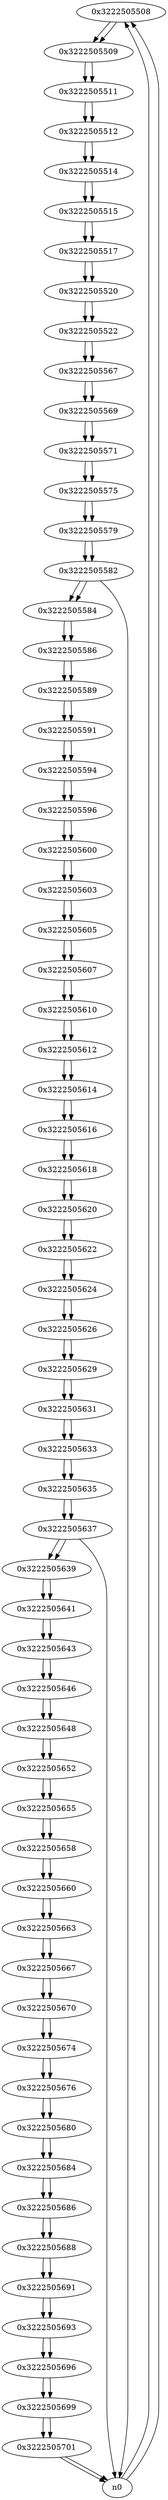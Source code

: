 digraph G{
/* nodes */
  n1 [label="0x3222505508"]
  n2 [label="0x3222505509"]
  n3 [label="0x3222505511"]
  n4 [label="0x3222505512"]
  n5 [label="0x3222505514"]
  n6 [label="0x3222505515"]
  n7 [label="0x3222505517"]
  n8 [label="0x3222505520"]
  n9 [label="0x3222505522"]
  n10 [label="0x3222505567"]
  n11 [label="0x3222505569"]
  n12 [label="0x3222505571"]
  n13 [label="0x3222505575"]
  n14 [label="0x3222505579"]
  n15 [label="0x3222505582"]
  n16 [label="0x3222505584"]
  n17 [label="0x3222505586"]
  n18 [label="0x3222505589"]
  n19 [label="0x3222505591"]
  n20 [label="0x3222505594"]
  n21 [label="0x3222505596"]
  n22 [label="0x3222505600"]
  n23 [label="0x3222505603"]
  n24 [label="0x3222505605"]
  n25 [label="0x3222505607"]
  n26 [label="0x3222505610"]
  n27 [label="0x3222505612"]
  n28 [label="0x3222505614"]
  n29 [label="0x3222505616"]
  n30 [label="0x3222505618"]
  n31 [label="0x3222505620"]
  n32 [label="0x3222505622"]
  n33 [label="0x3222505624"]
  n34 [label="0x3222505626"]
  n35 [label="0x3222505629"]
  n36 [label="0x3222505631"]
  n37 [label="0x3222505633"]
  n38 [label="0x3222505635"]
  n39 [label="0x3222505637"]
  n40 [label="0x3222505639"]
  n41 [label="0x3222505641"]
  n42 [label="0x3222505643"]
  n43 [label="0x3222505646"]
  n44 [label="0x3222505648"]
  n45 [label="0x3222505652"]
  n46 [label="0x3222505655"]
  n47 [label="0x3222505658"]
  n48 [label="0x3222505660"]
  n49 [label="0x3222505663"]
  n50 [label="0x3222505667"]
  n51 [label="0x3222505670"]
  n52 [label="0x3222505674"]
  n53 [label="0x3222505676"]
  n54 [label="0x3222505680"]
  n55 [label="0x3222505684"]
  n56 [label="0x3222505686"]
  n57 [label="0x3222505688"]
  n58 [label="0x3222505691"]
  n59 [label="0x3222505693"]
  n60 [label="0x3222505696"]
  n61 [label="0x3222505699"]
  n62 [label="0x3222505701"]
/* edges */
n1 -> n2;
n0 -> n1;
n0 -> n1;
n2 -> n3;
n1 -> n2;
n3 -> n4;
n2 -> n3;
n4 -> n5;
n3 -> n4;
n5 -> n6;
n4 -> n5;
n6 -> n7;
n5 -> n6;
n7 -> n8;
n6 -> n7;
n8 -> n9;
n7 -> n8;
n9 -> n10;
n8 -> n9;
n10 -> n11;
n9 -> n10;
n11 -> n12;
n10 -> n11;
n12 -> n13;
n11 -> n12;
n13 -> n14;
n12 -> n13;
n14 -> n15;
n13 -> n14;
n15 -> n16;
n15 -> n0;
n14 -> n15;
n16 -> n17;
n15 -> n16;
n17 -> n18;
n16 -> n17;
n18 -> n19;
n17 -> n18;
n19 -> n20;
n18 -> n19;
n20 -> n21;
n19 -> n20;
n21 -> n22;
n20 -> n21;
n22 -> n23;
n21 -> n22;
n23 -> n24;
n22 -> n23;
n24 -> n25;
n23 -> n24;
n25 -> n26;
n24 -> n25;
n26 -> n27;
n25 -> n26;
n27 -> n28;
n26 -> n27;
n28 -> n29;
n27 -> n28;
n29 -> n30;
n28 -> n29;
n30 -> n31;
n29 -> n30;
n31 -> n32;
n30 -> n31;
n32 -> n33;
n31 -> n32;
n33 -> n34;
n32 -> n33;
n34 -> n35;
n33 -> n34;
n35 -> n36;
n34 -> n35;
n36 -> n37;
n35 -> n36;
n37 -> n38;
n36 -> n37;
n38 -> n39;
n37 -> n38;
n39 -> n40;
n39 -> n0;
n38 -> n39;
n40 -> n41;
n39 -> n40;
n41 -> n42;
n40 -> n41;
n42 -> n43;
n41 -> n42;
n43 -> n44;
n42 -> n43;
n44 -> n45;
n43 -> n44;
n45 -> n46;
n44 -> n45;
n46 -> n47;
n45 -> n46;
n47 -> n48;
n46 -> n47;
n48 -> n49;
n47 -> n48;
n49 -> n50;
n48 -> n49;
n50 -> n51;
n49 -> n50;
n51 -> n52;
n50 -> n51;
n52 -> n53;
n51 -> n52;
n53 -> n54;
n52 -> n53;
n54 -> n55;
n53 -> n54;
n55 -> n56;
n54 -> n55;
n56 -> n57;
n55 -> n56;
n57 -> n58;
n56 -> n57;
n58 -> n59;
n57 -> n58;
n59 -> n60;
n58 -> n59;
n60 -> n61;
n59 -> n60;
n61 -> n62;
n60 -> n61;
n62 -> n0;
n62 -> n0;
n61 -> n62;
}
